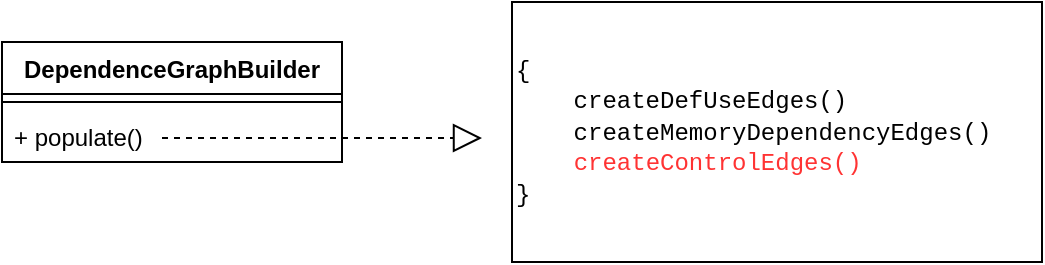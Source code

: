 <mxfile version="13.6.1" type="device"><diagram id="H4vbMdWl3otwH22Mk_yR" name="Page-1"><mxGraphModel dx="2062" dy="1032" grid="1" gridSize="10" guides="1" tooltips="1" connect="1" arrows="1" fold="1" page="1" pageScale="1" pageWidth="850" pageHeight="1100" math="0" shadow="0"><root><mxCell id="0"/><mxCell id="1" parent="0"/><mxCell id="RfHXGHHKJKYEEM2n1vvY-9" value="DependenceGraphBuilder" style="swimlane;fontStyle=1;align=center;verticalAlign=top;childLayout=stackLayout;horizontal=1;startSize=26;horizontalStack=0;resizeParent=1;resizeParentMax=0;resizeLast=0;collapsible=1;marginBottom=0;" vertex="1" parent="1"><mxGeometry x="170" y="370" width="170" height="60" as="geometry"/></mxCell><mxCell id="RfHXGHHKJKYEEM2n1vvY-11" value="" style="line;strokeWidth=1;fillColor=none;align=left;verticalAlign=middle;spacingTop=-1;spacingLeft=3;spacingRight=3;rotatable=0;labelPosition=right;points=[];portConstraint=eastwest;" vertex="1" parent="RfHXGHHKJKYEEM2n1vvY-9"><mxGeometry y="26" width="170" height="8" as="geometry"/></mxCell><mxCell id="RfHXGHHKJKYEEM2n1vvY-12" value="+ populate()" style="text;strokeColor=none;fillColor=none;align=left;verticalAlign=top;spacingLeft=4;spacingRight=4;overflow=hidden;rotatable=0;points=[[0,0.5],[1,0.5]];portConstraint=eastwest;" vertex="1" parent="RfHXGHHKJKYEEM2n1vvY-9"><mxGeometry y="34" width="170" height="26" as="geometry"/></mxCell><mxCell id="RfHXGHHKJKYEEM2n1vvY-13" value="" style="endArrow=block;dashed=1;endFill=0;endSize=12;html=1;" edge="1" parent="1"><mxGeometry width="160" relative="1" as="geometry"><mxPoint x="250" y="418" as="sourcePoint"/><mxPoint x="410" y="418" as="targetPoint"/></mxGeometry></mxCell><mxCell id="RfHXGHHKJKYEEM2n1vvY-14" value="&lt;div&gt;&lt;font face=&quot;Courier New&quot;&gt;{ &lt;br&gt;&lt;/font&gt;&lt;/div&gt;&lt;div&gt;&lt;font face=&quot;Courier New&quot;&gt;&amp;nbsp;&amp;nbsp;&amp;nbsp; createDefUseEdges()&lt;/font&gt;&lt;/div&gt;&lt;div&gt;&lt;font face=&quot;Courier New&quot;&gt;&amp;nbsp;&amp;nbsp;&amp;nbsp; createMemoryDependencyEdges()&lt;/font&gt;&lt;/div&gt;&lt;div&gt;&lt;font face=&quot;Courier New&quot;&gt;&amp;nbsp;&amp;nbsp;&amp;nbsp; &lt;font color=&quot;#FF3333&quot;&gt;createControlEdges()&lt;/font&gt;&lt;/font&gt;&lt;/div&gt;&lt;div&gt;&lt;font face=&quot;Courier New&quot;&gt;}&lt;br&gt;&lt;/font&gt;&lt;/div&gt;" style="html=1;align=left;" vertex="1" parent="1"><mxGeometry x="425" y="350" width="265" height="130" as="geometry"/></mxCell></root></mxGraphModel></diagram></mxfile>
